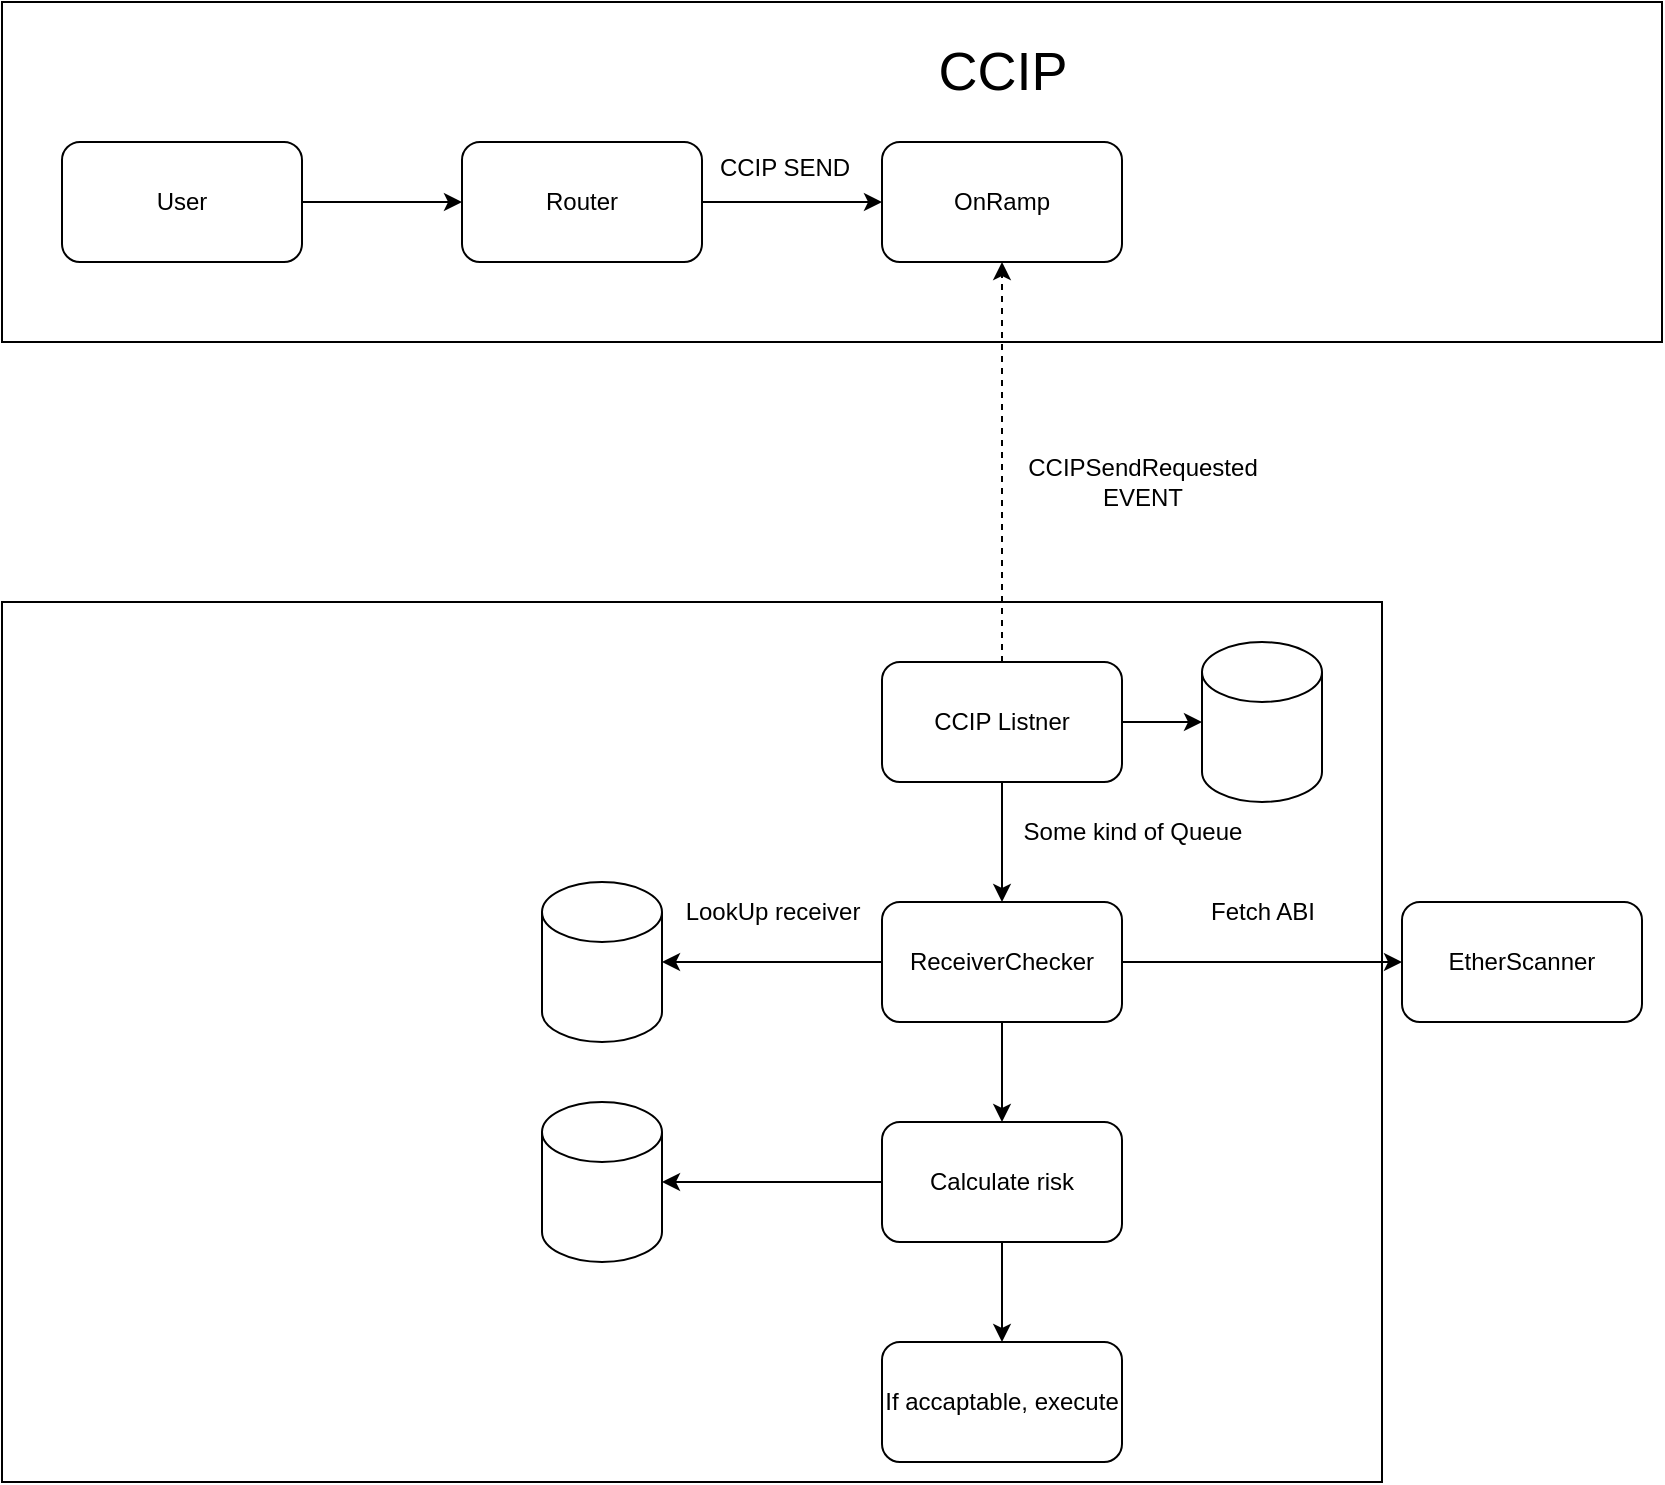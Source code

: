 <mxfile version="21.6.8" type="github">
  <diagram name="Page-1" id="xGCaPTdYt3ANk5ll7IMg">
    <mxGraphModel dx="954" dy="1202" grid="1" gridSize="10" guides="1" tooltips="1" connect="1" arrows="1" fold="1" page="1" pageScale="1" pageWidth="850" pageHeight="1100" math="0" shadow="0">
      <root>
        <mxCell id="0" />
        <mxCell id="1" parent="0" />
        <mxCell id="NJpbwfQp-PH1KBnhUSNM-18" value="" style="rounded=0;whiteSpace=wrap;html=1;" vertex="1" parent="1">
          <mxGeometry y="1410" width="690" height="440" as="geometry" />
        </mxCell>
        <mxCell id="NJpbwfQp-PH1KBnhUSNM-15" value="" style="whiteSpace=wrap;html=1;" vertex="1" parent="1">
          <mxGeometry y="1110" width="830" height="170" as="geometry" />
        </mxCell>
        <mxCell id="NJpbwfQp-PH1KBnhUSNM-1" value="OnRamp" style="rounded=1;whiteSpace=wrap;html=1;" vertex="1" parent="1">
          <mxGeometry x="440" y="1180" width="120" height="60" as="geometry" />
        </mxCell>
        <mxCell id="NJpbwfQp-PH1KBnhUSNM-7" style="edgeStyle=orthogonalEdgeStyle;rounded=0;orthogonalLoop=1;jettySize=auto;html=1;" edge="1" parent="1" source="NJpbwfQp-PH1KBnhUSNM-2" target="NJpbwfQp-PH1KBnhUSNM-1">
          <mxGeometry relative="1" as="geometry" />
        </mxCell>
        <mxCell id="NJpbwfQp-PH1KBnhUSNM-2" value="Router" style="rounded=1;whiteSpace=wrap;html=1;" vertex="1" parent="1">
          <mxGeometry x="230" y="1180" width="120" height="60" as="geometry" />
        </mxCell>
        <mxCell id="NJpbwfQp-PH1KBnhUSNM-6" style="edgeStyle=orthogonalEdgeStyle;rounded=0;orthogonalLoop=1;jettySize=auto;html=1;" edge="1" parent="1" source="NJpbwfQp-PH1KBnhUSNM-4" target="NJpbwfQp-PH1KBnhUSNM-2">
          <mxGeometry relative="1" as="geometry" />
        </mxCell>
        <mxCell id="NJpbwfQp-PH1KBnhUSNM-4" value="User" style="rounded=1;whiteSpace=wrap;html=1;" vertex="1" parent="1">
          <mxGeometry x="30" y="1180" width="120" height="60" as="geometry" />
        </mxCell>
        <mxCell id="NJpbwfQp-PH1KBnhUSNM-8" value="CCIP SEND" style="text;html=1;align=center;verticalAlign=middle;resizable=0;points=[];autosize=1;strokeColor=none;fillColor=none;" vertex="1" parent="1">
          <mxGeometry x="346" y="1178" width="90" height="30" as="geometry" />
        </mxCell>
        <mxCell id="NJpbwfQp-PH1KBnhUSNM-11" value="CCIPSendRequested&lt;br&gt;EVENT" style="text;html=1;align=center;verticalAlign=middle;resizable=0;points=[];autosize=1;strokeColor=none;fillColor=none;" vertex="1" parent="1">
          <mxGeometry x="500" y="1330" width="140" height="40" as="geometry" />
        </mxCell>
        <mxCell id="NJpbwfQp-PH1KBnhUSNM-14" style="edgeStyle=orthogonalEdgeStyle;rounded=0;orthogonalLoop=1;jettySize=auto;html=1;dashed=1;" edge="1" parent="1" source="NJpbwfQp-PH1KBnhUSNM-12" target="NJpbwfQp-PH1KBnhUSNM-1">
          <mxGeometry relative="1" as="geometry" />
        </mxCell>
        <mxCell id="NJpbwfQp-PH1KBnhUSNM-20" style="edgeStyle=orthogonalEdgeStyle;rounded=0;orthogonalLoop=1;jettySize=auto;html=1;" edge="1" parent="1" source="NJpbwfQp-PH1KBnhUSNM-12" target="NJpbwfQp-PH1KBnhUSNM-19">
          <mxGeometry relative="1" as="geometry" />
        </mxCell>
        <mxCell id="NJpbwfQp-PH1KBnhUSNM-29" style="edgeStyle=orthogonalEdgeStyle;rounded=0;orthogonalLoop=1;jettySize=auto;html=1;" edge="1" parent="1" source="NJpbwfQp-PH1KBnhUSNM-12" target="NJpbwfQp-PH1KBnhUSNM-21">
          <mxGeometry relative="1" as="geometry" />
        </mxCell>
        <mxCell id="NJpbwfQp-PH1KBnhUSNM-12" value="CCIP Listner" style="rounded=1;whiteSpace=wrap;html=1;" vertex="1" parent="1">
          <mxGeometry x="440" y="1440" width="120" height="60" as="geometry" />
        </mxCell>
        <mxCell id="NJpbwfQp-PH1KBnhUSNM-16" value="&lt;font style=&quot;font-size: 27px;&quot;&gt;CCIP&lt;/font&gt;" style="text;html=1;align=center;verticalAlign=middle;resizable=0;points=[];autosize=1;strokeColor=none;fillColor=none;" vertex="1" parent="1">
          <mxGeometry x="455" y="1120" width="90" height="50" as="geometry" />
        </mxCell>
        <mxCell id="NJpbwfQp-PH1KBnhUSNM-19" value="" style="shape=cylinder3;whiteSpace=wrap;html=1;boundedLbl=1;backgroundOutline=1;size=15;" vertex="1" parent="1">
          <mxGeometry x="600" y="1430" width="60" height="80" as="geometry" />
        </mxCell>
        <mxCell id="NJpbwfQp-PH1KBnhUSNM-24" style="edgeStyle=orthogonalEdgeStyle;rounded=0;orthogonalLoop=1;jettySize=auto;html=1;" edge="1" parent="1" source="NJpbwfQp-PH1KBnhUSNM-21" target="NJpbwfQp-PH1KBnhUSNM-22">
          <mxGeometry relative="1" as="geometry" />
        </mxCell>
        <mxCell id="NJpbwfQp-PH1KBnhUSNM-26" style="edgeStyle=orthogonalEdgeStyle;rounded=0;orthogonalLoop=1;jettySize=auto;html=1;" edge="1" parent="1" source="NJpbwfQp-PH1KBnhUSNM-21" target="NJpbwfQp-PH1KBnhUSNM-25">
          <mxGeometry relative="1" as="geometry" />
        </mxCell>
        <mxCell id="NJpbwfQp-PH1KBnhUSNM-32" value="" style="edgeStyle=orthogonalEdgeStyle;rounded=0;orthogonalLoop=1;jettySize=auto;html=1;" edge="1" parent="1" source="NJpbwfQp-PH1KBnhUSNM-21" target="NJpbwfQp-PH1KBnhUSNM-31">
          <mxGeometry relative="1" as="geometry" />
        </mxCell>
        <mxCell id="NJpbwfQp-PH1KBnhUSNM-21" value="ReceiverChecker" style="rounded=1;whiteSpace=wrap;html=1;" vertex="1" parent="1">
          <mxGeometry x="440" y="1560" width="120" height="60" as="geometry" />
        </mxCell>
        <mxCell id="NJpbwfQp-PH1KBnhUSNM-22" value="" style="shape=cylinder3;whiteSpace=wrap;html=1;boundedLbl=1;backgroundOutline=1;size=15;" vertex="1" parent="1">
          <mxGeometry x="270" y="1550" width="60" height="80" as="geometry" />
        </mxCell>
        <mxCell id="NJpbwfQp-PH1KBnhUSNM-25" value="EtherScanner" style="rounded=1;whiteSpace=wrap;html=1;" vertex="1" parent="1">
          <mxGeometry x="700" y="1560" width="120" height="60" as="geometry" />
        </mxCell>
        <mxCell id="NJpbwfQp-PH1KBnhUSNM-27" value="LookUp receiver" style="text;html=1;align=center;verticalAlign=middle;resizable=0;points=[];autosize=1;strokeColor=none;fillColor=none;" vertex="1" parent="1">
          <mxGeometry x="330" y="1550" width="110" height="30" as="geometry" />
        </mxCell>
        <mxCell id="NJpbwfQp-PH1KBnhUSNM-28" value="Fetch ABI " style="text;html=1;align=center;verticalAlign=middle;resizable=0;points=[];autosize=1;strokeColor=none;fillColor=none;" vertex="1" parent="1">
          <mxGeometry x="590" y="1550" width="80" height="30" as="geometry" />
        </mxCell>
        <mxCell id="NJpbwfQp-PH1KBnhUSNM-30" value="Some kind of Queue" style="text;html=1;align=center;verticalAlign=middle;resizable=0;points=[];autosize=1;strokeColor=none;fillColor=none;" vertex="1" parent="1">
          <mxGeometry x="500" y="1510" width="130" height="30" as="geometry" />
        </mxCell>
        <mxCell id="NJpbwfQp-PH1KBnhUSNM-38" value="" style="edgeStyle=orthogonalEdgeStyle;rounded=0;orthogonalLoop=1;jettySize=auto;html=1;" edge="1" parent="1" source="NJpbwfQp-PH1KBnhUSNM-31" target="NJpbwfQp-PH1KBnhUSNM-35">
          <mxGeometry relative="1" as="geometry" />
        </mxCell>
        <mxCell id="NJpbwfQp-PH1KBnhUSNM-40" value="" style="edgeStyle=orthogonalEdgeStyle;rounded=0;orthogonalLoop=1;jettySize=auto;html=1;" edge="1" parent="1" source="NJpbwfQp-PH1KBnhUSNM-31" target="NJpbwfQp-PH1KBnhUSNM-39">
          <mxGeometry relative="1" as="geometry" />
        </mxCell>
        <mxCell id="NJpbwfQp-PH1KBnhUSNM-31" value="Calculate risk" style="whiteSpace=wrap;html=1;rounded=1;" vertex="1" parent="1">
          <mxGeometry x="440" y="1670" width="120" height="60" as="geometry" />
        </mxCell>
        <mxCell id="NJpbwfQp-PH1KBnhUSNM-35" value="" style="shape=cylinder3;whiteSpace=wrap;html=1;boundedLbl=1;backgroundOutline=1;size=15;" vertex="1" parent="1">
          <mxGeometry x="270" y="1660" width="60" height="80" as="geometry" />
        </mxCell>
        <mxCell id="NJpbwfQp-PH1KBnhUSNM-39" value="If accaptable, execute" style="whiteSpace=wrap;html=1;rounded=1;" vertex="1" parent="1">
          <mxGeometry x="440" y="1780" width="120" height="60" as="geometry" />
        </mxCell>
      </root>
    </mxGraphModel>
  </diagram>
</mxfile>
